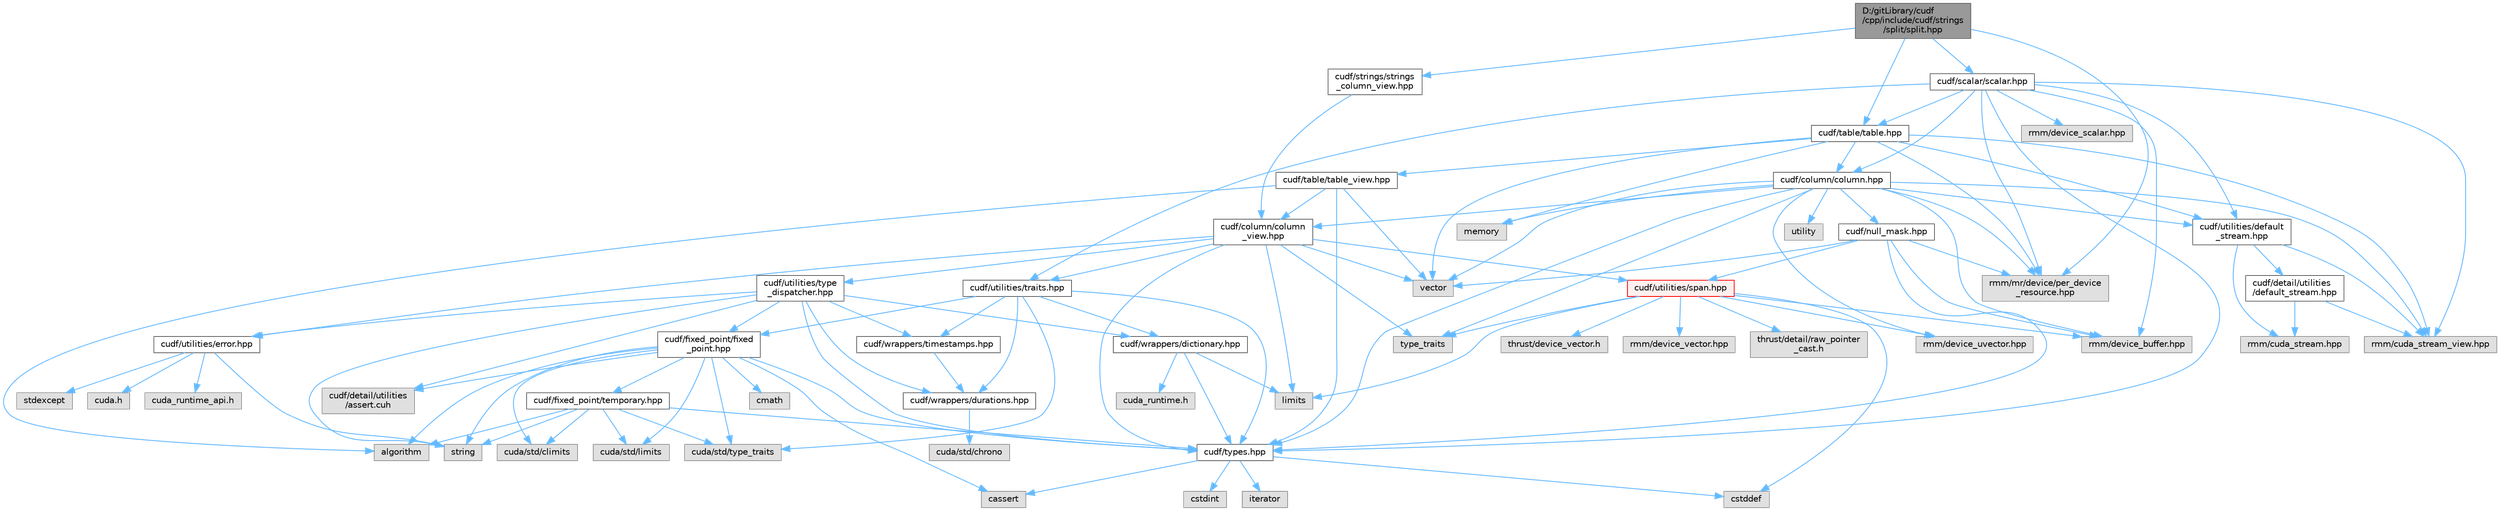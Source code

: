 digraph "D:/gitLibrary/cudf/cpp/include/cudf/strings/split/split.hpp"
{
 // LATEX_PDF_SIZE
  bgcolor="transparent";
  edge [fontname=Helvetica,fontsize=10,labelfontname=Helvetica,labelfontsize=10];
  node [fontname=Helvetica,fontsize=10,shape=box,height=0.2,width=0.4];
  Node1 [id="Node000001",label="D:/gitLibrary/cudf\l/cpp/include/cudf/strings\l/split/split.hpp",height=0.2,width=0.4,color="gray40", fillcolor="grey60", style="filled", fontcolor="black",tooltip=" "];
  Node1 -> Node2 [id="edge1_Node000001_Node000002",color="steelblue1",style="solid",tooltip=" "];
  Node2 [id="Node000002",label="cudf/scalar/scalar.hpp",height=0.2,width=0.4,color="grey40", fillcolor="white", style="filled",URL="$scalar_8hpp.html",tooltip="Class definitions for cudf::scalar"];
  Node2 -> Node3 [id="edge2_Node000002_Node000003",color="steelblue1",style="solid",tooltip=" "];
  Node3 [id="Node000003",label="cudf/column/column.hpp",height=0.2,width=0.4,color="grey40", fillcolor="white", style="filled",URL="$column_8hpp.html",tooltip="Class definition for cudf::column"];
  Node3 -> Node4 [id="edge3_Node000003_Node000004",color="steelblue1",style="solid",tooltip=" "];
  Node4 [id="Node000004",label="cudf/column/column\l_view.hpp",height=0.2,width=0.4,color="grey40", fillcolor="white", style="filled",URL="$column__view_8hpp.html",tooltip="column view class definitions"];
  Node4 -> Node5 [id="edge4_Node000004_Node000005",color="steelblue1",style="solid",tooltip=" "];
  Node5 [id="Node000005",label="cudf/types.hpp",height=0.2,width=0.4,color="grey40", fillcolor="white", style="filled",URL="$types_8hpp.html",tooltip="Type declarations for libcudf."];
  Node5 -> Node6 [id="edge5_Node000005_Node000006",color="steelblue1",style="solid",tooltip=" "];
  Node6 [id="Node000006",label="cassert",height=0.2,width=0.4,color="grey60", fillcolor="#E0E0E0", style="filled",tooltip=" "];
  Node5 -> Node7 [id="edge6_Node000005_Node000007",color="steelblue1",style="solid",tooltip=" "];
  Node7 [id="Node000007",label="cstddef",height=0.2,width=0.4,color="grey60", fillcolor="#E0E0E0", style="filled",tooltip=" "];
  Node5 -> Node8 [id="edge7_Node000005_Node000008",color="steelblue1",style="solid",tooltip=" "];
  Node8 [id="Node000008",label="cstdint",height=0.2,width=0.4,color="grey60", fillcolor="#E0E0E0", style="filled",tooltip=" "];
  Node5 -> Node9 [id="edge8_Node000005_Node000009",color="steelblue1",style="solid",tooltip=" "];
  Node9 [id="Node000009",label="iterator",height=0.2,width=0.4,color="grey60", fillcolor="#E0E0E0", style="filled",tooltip=" "];
  Node4 -> Node10 [id="edge9_Node000004_Node000010",color="steelblue1",style="solid",tooltip=" "];
  Node10 [id="Node000010",label="cudf/utilities/error.hpp",height=0.2,width=0.4,color="grey40", fillcolor="white", style="filled",URL="$error_8hpp.html",tooltip=" "];
  Node10 -> Node11 [id="edge10_Node000010_Node000011",color="steelblue1",style="solid",tooltip=" "];
  Node11 [id="Node000011",label="cuda.h",height=0.2,width=0.4,color="grey60", fillcolor="#E0E0E0", style="filled",tooltip=" "];
  Node10 -> Node12 [id="edge11_Node000010_Node000012",color="steelblue1",style="solid",tooltip=" "];
  Node12 [id="Node000012",label="cuda_runtime_api.h",height=0.2,width=0.4,color="grey60", fillcolor="#E0E0E0", style="filled",tooltip=" "];
  Node10 -> Node13 [id="edge12_Node000010_Node000013",color="steelblue1",style="solid",tooltip=" "];
  Node13 [id="Node000013",label="stdexcept",height=0.2,width=0.4,color="grey60", fillcolor="#E0E0E0", style="filled",tooltip=" "];
  Node10 -> Node14 [id="edge13_Node000010_Node000014",color="steelblue1",style="solid",tooltip=" "];
  Node14 [id="Node000014",label="string",height=0.2,width=0.4,color="grey60", fillcolor="#E0E0E0", style="filled",tooltip=" "];
  Node4 -> Node15 [id="edge14_Node000004_Node000015",color="steelblue1",style="solid",tooltip=" "];
  Node15 [id="Node000015",label="cudf/utilities/span.hpp",height=0.2,width=0.4,color="red", fillcolor="#FFF0F0", style="filled",URL="$span_8hpp.html",tooltip=" "];
  Node15 -> Node16 [id="edge15_Node000015_Node000016",color="steelblue1",style="solid",tooltip=" "];
  Node16 [id="Node000016",label="rmm/device_buffer.hpp",height=0.2,width=0.4,color="grey60", fillcolor="#E0E0E0", style="filled",tooltip=" "];
  Node15 -> Node17 [id="edge16_Node000015_Node000017",color="steelblue1",style="solid",tooltip=" "];
  Node17 [id="Node000017",label="rmm/device_uvector.hpp",height=0.2,width=0.4,color="grey60", fillcolor="#E0E0E0", style="filled",tooltip=" "];
  Node15 -> Node18 [id="edge17_Node000015_Node000018",color="steelblue1",style="solid",tooltip=" "];
  Node18 [id="Node000018",label="rmm/device_vector.hpp",height=0.2,width=0.4,color="grey60", fillcolor="#E0E0E0", style="filled",tooltip=" "];
  Node15 -> Node19 [id="edge18_Node000015_Node000019",color="steelblue1",style="solid",tooltip=" "];
  Node19 [id="Node000019",label="thrust/detail/raw_pointer\l_cast.h",height=0.2,width=0.4,color="grey60", fillcolor="#E0E0E0", style="filled",tooltip=" "];
  Node15 -> Node20 [id="edge19_Node000015_Node000020",color="steelblue1",style="solid",tooltip=" "];
  Node20 [id="Node000020",label="thrust/device_vector.h",height=0.2,width=0.4,color="grey60", fillcolor="#E0E0E0", style="filled",tooltip=" "];
  Node15 -> Node7 [id="edge20_Node000015_Node000007",color="steelblue1",style="solid",tooltip=" "];
  Node15 -> Node23 [id="edge21_Node000015_Node000023",color="steelblue1",style="solid",tooltip=" "];
  Node23 [id="Node000023",label="limits",height=0.2,width=0.4,color="grey60", fillcolor="#E0E0E0", style="filled",tooltip=" "];
  Node15 -> Node24 [id="edge22_Node000015_Node000024",color="steelblue1",style="solid",tooltip=" "];
  Node24 [id="Node000024",label="type_traits",height=0.2,width=0.4,color="grey60", fillcolor="#E0E0E0", style="filled",tooltip=" "];
  Node4 -> Node25 [id="edge23_Node000004_Node000025",color="steelblue1",style="solid",tooltip=" "];
  Node25 [id="Node000025",label="cudf/utilities/traits.hpp",height=0.2,width=0.4,color="grey40", fillcolor="white", style="filled",URL="$traits_8hpp.html",tooltip=" "];
  Node25 -> Node26 [id="edge24_Node000025_Node000026",color="steelblue1",style="solid",tooltip=" "];
  Node26 [id="Node000026",label="cudf/fixed_point/fixed\l_point.hpp",height=0.2,width=0.4,color="grey40", fillcolor="white", style="filled",URL="$fixed__point_8hpp.html",tooltip="Class definition for fixed point data type"];
  Node26 -> Node27 [id="edge25_Node000026_Node000027",color="steelblue1",style="solid",tooltip=" "];
  Node27 [id="Node000027",label="cudf/detail/utilities\l/assert.cuh",height=0.2,width=0.4,color="grey60", fillcolor="#E0E0E0", style="filled",tooltip=" "];
  Node26 -> Node28 [id="edge26_Node000026_Node000028",color="steelblue1",style="solid",tooltip=" "];
  Node28 [id="Node000028",label="cudf/fixed_point/temporary.hpp",height=0.2,width=0.4,color="grey40", fillcolor="white", style="filled",URL="$temporary_8hpp.html",tooltip=" "];
  Node28 -> Node5 [id="edge27_Node000028_Node000005",color="steelblue1",style="solid",tooltip=" "];
  Node28 -> Node29 [id="edge28_Node000028_Node000029",color="steelblue1",style="solid",tooltip=" "];
  Node29 [id="Node000029",label="cuda/std/climits",height=0.2,width=0.4,color="grey60", fillcolor="#E0E0E0", style="filled",tooltip=" "];
  Node28 -> Node30 [id="edge29_Node000028_Node000030",color="steelblue1",style="solid",tooltip=" "];
  Node30 [id="Node000030",label="cuda/std/limits",height=0.2,width=0.4,color="grey60", fillcolor="#E0E0E0", style="filled",tooltip=" "];
  Node28 -> Node31 [id="edge30_Node000028_Node000031",color="steelblue1",style="solid",tooltip=" "];
  Node31 [id="Node000031",label="cuda/std/type_traits",height=0.2,width=0.4,color="grey60", fillcolor="#E0E0E0", style="filled",tooltip=" "];
  Node28 -> Node32 [id="edge31_Node000028_Node000032",color="steelblue1",style="solid",tooltip=" "];
  Node32 [id="Node000032",label="algorithm",height=0.2,width=0.4,color="grey60", fillcolor="#E0E0E0", style="filled",tooltip=" "];
  Node28 -> Node14 [id="edge32_Node000028_Node000014",color="steelblue1",style="solid",tooltip=" "];
  Node26 -> Node5 [id="edge33_Node000026_Node000005",color="steelblue1",style="solid",tooltip=" "];
  Node26 -> Node29 [id="edge34_Node000026_Node000029",color="steelblue1",style="solid",tooltip=" "];
  Node26 -> Node30 [id="edge35_Node000026_Node000030",color="steelblue1",style="solid",tooltip=" "];
  Node26 -> Node31 [id="edge36_Node000026_Node000031",color="steelblue1",style="solid",tooltip=" "];
  Node26 -> Node32 [id="edge37_Node000026_Node000032",color="steelblue1",style="solid",tooltip=" "];
  Node26 -> Node6 [id="edge38_Node000026_Node000006",color="steelblue1",style="solid",tooltip=" "];
  Node26 -> Node33 [id="edge39_Node000026_Node000033",color="steelblue1",style="solid",tooltip=" "];
  Node33 [id="Node000033",label="cmath",height=0.2,width=0.4,color="grey60", fillcolor="#E0E0E0", style="filled",tooltip=" "];
  Node26 -> Node14 [id="edge40_Node000026_Node000014",color="steelblue1",style="solid",tooltip=" "];
  Node25 -> Node5 [id="edge41_Node000025_Node000005",color="steelblue1",style="solid",tooltip=" "];
  Node25 -> Node34 [id="edge42_Node000025_Node000034",color="steelblue1",style="solid",tooltip=" "];
  Node34 [id="Node000034",label="cudf/wrappers/dictionary.hpp",height=0.2,width=0.4,color="grey40", fillcolor="white", style="filled",URL="$dictionary_8hpp.html",tooltip="Concrete type definition for dictionary columns."];
  Node34 -> Node35 [id="edge43_Node000034_Node000035",color="steelblue1",style="solid",tooltip=" "];
  Node35 [id="Node000035",label="cuda_runtime.h",height=0.2,width=0.4,color="grey60", fillcolor="#E0E0E0", style="filled",tooltip=" "];
  Node34 -> Node5 [id="edge44_Node000034_Node000005",color="steelblue1",style="solid",tooltip=" "];
  Node34 -> Node23 [id="edge45_Node000034_Node000023",color="steelblue1",style="solid",tooltip=" "];
  Node25 -> Node36 [id="edge46_Node000025_Node000036",color="steelblue1",style="solid",tooltip=" "];
  Node36 [id="Node000036",label="cudf/wrappers/durations.hpp",height=0.2,width=0.4,color="grey40", fillcolor="white", style="filled",URL="$durations_8hpp.html",tooltip="Concrete type definitions for int32_t and int64_t durations in varying resolutions."];
  Node36 -> Node37 [id="edge47_Node000036_Node000037",color="steelblue1",style="solid",tooltip=" "];
  Node37 [id="Node000037",label="cuda/std/chrono",height=0.2,width=0.4,color="grey60", fillcolor="#E0E0E0", style="filled",tooltip=" "];
  Node25 -> Node38 [id="edge48_Node000025_Node000038",color="steelblue1",style="solid",tooltip=" "];
  Node38 [id="Node000038",label="cudf/wrappers/timestamps.hpp",height=0.2,width=0.4,color="grey40", fillcolor="white", style="filled",URL="$timestamps_8hpp.html",tooltip="Concrete type definitions for int32_t and int64_t timestamps in varying resolutions as durations sinc..."];
  Node38 -> Node36 [id="edge49_Node000038_Node000036",color="steelblue1",style="solid",tooltip=" "];
  Node25 -> Node31 [id="edge50_Node000025_Node000031",color="steelblue1",style="solid",tooltip=" "];
  Node4 -> Node39 [id="edge51_Node000004_Node000039",color="steelblue1",style="solid",tooltip=" "];
  Node39 [id="Node000039",label="cudf/utilities/type\l_dispatcher.hpp",height=0.2,width=0.4,color="grey40", fillcolor="white", style="filled",URL="$type__dispatcher_8hpp.html",tooltip="Defines the mapping between cudf::type_id runtime type information and concrete C++ types."];
  Node39 -> Node27 [id="edge52_Node000039_Node000027",color="steelblue1",style="solid",tooltip=" "];
  Node39 -> Node26 [id="edge53_Node000039_Node000026",color="steelblue1",style="solid",tooltip=" "];
  Node39 -> Node5 [id="edge54_Node000039_Node000005",color="steelblue1",style="solid",tooltip=" "];
  Node39 -> Node10 [id="edge55_Node000039_Node000010",color="steelblue1",style="solid",tooltip=" "];
  Node39 -> Node34 [id="edge56_Node000039_Node000034",color="steelblue1",style="solid",tooltip=" "];
  Node39 -> Node36 [id="edge57_Node000039_Node000036",color="steelblue1",style="solid",tooltip=" "];
  Node39 -> Node38 [id="edge58_Node000039_Node000038",color="steelblue1",style="solid",tooltip=" "];
  Node39 -> Node14 [id="edge59_Node000039_Node000014",color="steelblue1",style="solid",tooltip=" "];
  Node4 -> Node23 [id="edge60_Node000004_Node000023",color="steelblue1",style="solid",tooltip=" "];
  Node4 -> Node24 [id="edge61_Node000004_Node000024",color="steelblue1",style="solid",tooltip=" "];
  Node4 -> Node40 [id="edge62_Node000004_Node000040",color="steelblue1",style="solid",tooltip=" "];
  Node40 [id="Node000040",label="vector",height=0.2,width=0.4,color="grey60", fillcolor="#E0E0E0", style="filled",tooltip=" "];
  Node3 -> Node41 [id="edge63_Node000003_Node000041",color="steelblue1",style="solid",tooltip=" "];
  Node41 [id="Node000041",label="cudf/null_mask.hpp",height=0.2,width=0.4,color="grey40", fillcolor="white", style="filled",URL="$null__mask_8hpp.html",tooltip="APIs for managing validity bitmasks"];
  Node41 -> Node5 [id="edge64_Node000041_Node000005",color="steelblue1",style="solid",tooltip=" "];
  Node41 -> Node15 [id="edge65_Node000041_Node000015",color="steelblue1",style="solid",tooltip=" "];
  Node41 -> Node16 [id="edge66_Node000041_Node000016",color="steelblue1",style="solid",tooltip=" "];
  Node41 -> Node42 [id="edge67_Node000041_Node000042",color="steelblue1",style="solid",tooltip=" "];
  Node42 [id="Node000042",label="rmm/mr/device/per_device\l_resource.hpp",height=0.2,width=0.4,color="grey60", fillcolor="#E0E0E0", style="filled",tooltip=" "];
  Node41 -> Node40 [id="edge68_Node000041_Node000040",color="steelblue1",style="solid",tooltip=" "];
  Node3 -> Node5 [id="edge69_Node000003_Node000005",color="steelblue1",style="solid",tooltip=" "];
  Node3 -> Node43 [id="edge70_Node000003_Node000043",color="steelblue1",style="solid",tooltip=" "];
  Node43 [id="Node000043",label="cudf/utilities/default\l_stream.hpp",height=0.2,width=0.4,color="grey40", fillcolor="white", style="filled",URL="$utilities_2default__stream_8hpp.html",tooltip=" "];
  Node43 -> Node44 [id="edge71_Node000043_Node000044",color="steelblue1",style="solid",tooltip=" "];
  Node44 [id="Node000044",label="cudf/detail/utilities\l/default_stream.hpp",height=0.2,width=0.4,color="grey40", fillcolor="white", style="filled",URL="$detail_2utilities_2default__stream_8hpp.html",tooltip=" "];
  Node44 -> Node45 [id="edge72_Node000044_Node000045",color="steelblue1",style="solid",tooltip=" "];
  Node45 [id="Node000045",label="rmm/cuda_stream.hpp",height=0.2,width=0.4,color="grey60", fillcolor="#E0E0E0", style="filled",tooltip=" "];
  Node44 -> Node46 [id="edge73_Node000044_Node000046",color="steelblue1",style="solid",tooltip=" "];
  Node46 [id="Node000046",label="rmm/cuda_stream_view.hpp",height=0.2,width=0.4,color="grey60", fillcolor="#E0E0E0", style="filled",tooltip=" "];
  Node43 -> Node45 [id="edge74_Node000043_Node000045",color="steelblue1",style="solid",tooltip=" "];
  Node43 -> Node46 [id="edge75_Node000043_Node000046",color="steelblue1",style="solid",tooltip=" "];
  Node3 -> Node46 [id="edge76_Node000003_Node000046",color="steelblue1",style="solid",tooltip=" "];
  Node3 -> Node16 [id="edge77_Node000003_Node000016",color="steelblue1",style="solid",tooltip=" "];
  Node3 -> Node17 [id="edge78_Node000003_Node000017",color="steelblue1",style="solid",tooltip=" "];
  Node3 -> Node42 [id="edge79_Node000003_Node000042",color="steelblue1",style="solid",tooltip=" "];
  Node3 -> Node47 [id="edge80_Node000003_Node000047",color="steelblue1",style="solid",tooltip=" "];
  Node47 [id="Node000047",label="memory",height=0.2,width=0.4,color="grey60", fillcolor="#E0E0E0", style="filled",tooltip=" "];
  Node3 -> Node24 [id="edge81_Node000003_Node000024",color="steelblue1",style="solid",tooltip=" "];
  Node3 -> Node48 [id="edge82_Node000003_Node000048",color="steelblue1",style="solid",tooltip=" "];
  Node48 [id="Node000048",label="utility",height=0.2,width=0.4,color="grey60", fillcolor="#E0E0E0", style="filled",tooltip=" "];
  Node3 -> Node40 [id="edge83_Node000003_Node000040",color="steelblue1",style="solid",tooltip=" "];
  Node2 -> Node49 [id="edge84_Node000002_Node000049",color="steelblue1",style="solid",tooltip=" "];
  Node49 [id="Node000049",label="cudf/table/table.hpp",height=0.2,width=0.4,color="grey40", fillcolor="white", style="filled",URL="$table_8hpp.html",tooltip="Class definition for cudf::table"];
  Node49 -> Node3 [id="edge85_Node000049_Node000003",color="steelblue1",style="solid",tooltip=" "];
  Node49 -> Node50 [id="edge86_Node000049_Node000050",color="steelblue1",style="solid",tooltip=" "];
  Node50 [id="Node000050",label="cudf/table/table_view.hpp",height=0.2,width=0.4,color="grey40", fillcolor="white", style="filled",URL="$table__view_8hpp.html",tooltip="Class definitions for (mutable)_table_view"];
  Node50 -> Node4 [id="edge87_Node000050_Node000004",color="steelblue1",style="solid",tooltip=" "];
  Node50 -> Node5 [id="edge88_Node000050_Node000005",color="steelblue1",style="solid",tooltip=" "];
  Node50 -> Node32 [id="edge89_Node000050_Node000032",color="steelblue1",style="solid",tooltip=" "];
  Node50 -> Node40 [id="edge90_Node000050_Node000040",color="steelblue1",style="solid",tooltip=" "];
  Node49 -> Node43 [id="edge91_Node000049_Node000043",color="steelblue1",style="solid",tooltip=" "];
  Node49 -> Node46 [id="edge92_Node000049_Node000046",color="steelblue1",style="solid",tooltip=" "];
  Node49 -> Node42 [id="edge93_Node000049_Node000042",color="steelblue1",style="solid",tooltip=" "];
  Node49 -> Node47 [id="edge94_Node000049_Node000047",color="steelblue1",style="solid",tooltip=" "];
  Node49 -> Node40 [id="edge95_Node000049_Node000040",color="steelblue1",style="solid",tooltip=" "];
  Node2 -> Node5 [id="edge96_Node000002_Node000005",color="steelblue1",style="solid",tooltip=" "];
  Node2 -> Node43 [id="edge97_Node000002_Node000043",color="steelblue1",style="solid",tooltip=" "];
  Node2 -> Node25 [id="edge98_Node000002_Node000025",color="steelblue1",style="solid",tooltip=" "];
  Node2 -> Node46 [id="edge99_Node000002_Node000046",color="steelblue1",style="solid",tooltip=" "];
  Node2 -> Node16 [id="edge100_Node000002_Node000016",color="steelblue1",style="solid",tooltip=" "];
  Node2 -> Node51 [id="edge101_Node000002_Node000051",color="steelblue1",style="solid",tooltip=" "];
  Node51 [id="Node000051",label="rmm/device_scalar.hpp",height=0.2,width=0.4,color="grey60", fillcolor="#E0E0E0", style="filled",tooltip=" "];
  Node2 -> Node42 [id="edge102_Node000002_Node000042",color="steelblue1",style="solid",tooltip=" "];
  Node1 -> Node52 [id="edge103_Node000001_Node000052",color="steelblue1",style="solid",tooltip=" "];
  Node52 [id="Node000052",label="cudf/strings/strings\l_column_view.hpp",height=0.2,width=0.4,color="grey40", fillcolor="white", style="filled",URL="$strings__column__view_8hpp.html",tooltip="Class definition for cudf::strings_column_view"];
  Node52 -> Node4 [id="edge104_Node000052_Node000004",color="steelblue1",style="solid",tooltip=" "];
  Node1 -> Node49 [id="edge105_Node000001_Node000049",color="steelblue1",style="solid",tooltip=" "];
  Node1 -> Node42 [id="edge106_Node000001_Node000042",color="steelblue1",style="solid",tooltip=" "];
}
